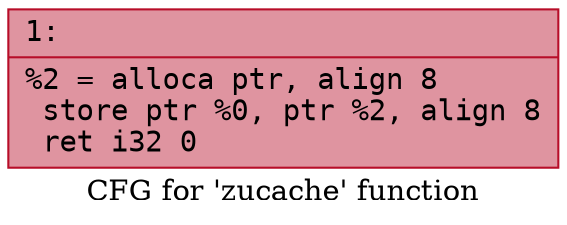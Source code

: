 digraph "CFG for 'zucache' function" {
	label="CFG for 'zucache' function";

	Node0x600003a874d0 [shape=record,color="#b70d28ff", style=filled, fillcolor="#b70d2870" fontname="Courier",label="{1:\l|  %2 = alloca ptr, align 8\l  store ptr %0, ptr %2, align 8\l  ret i32 0\l}"];
}
